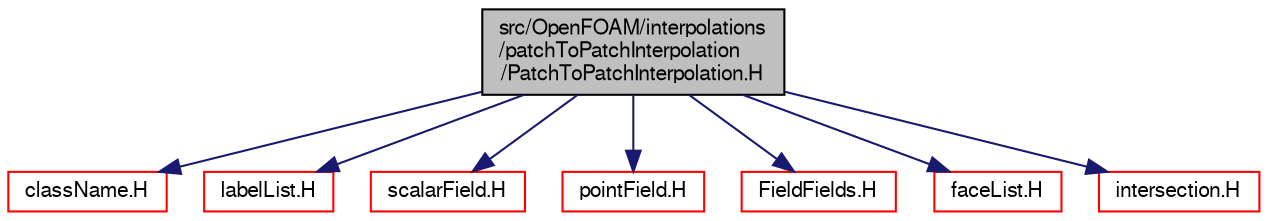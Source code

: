 digraph "src/OpenFOAM/interpolations/patchToPatchInterpolation/PatchToPatchInterpolation.H"
{
  bgcolor="transparent";
  edge [fontname="FreeSans",fontsize="10",labelfontname="FreeSans",labelfontsize="10"];
  node [fontname="FreeSans",fontsize="10",shape=record];
  Node0 [label="src/OpenFOAM/interpolations\l/patchToPatchInterpolation\l/PatchToPatchInterpolation.H",height=0.2,width=0.4,color="black", fillcolor="grey75", style="filled", fontcolor="black"];
  Node0 -> Node1 [color="midnightblue",fontsize="10",style="solid",fontname="FreeSans"];
  Node1 [label="className.H",height=0.2,width=0.4,color="red",URL="$a09335.html",tooltip="Macro definitions for declaring ClassName(), NamespaceName(), etc. "];
  Node0 -> Node21 [color="midnightblue",fontsize="10",style="solid",fontname="FreeSans"];
  Node21 [label="labelList.H",height=0.2,width=0.4,color="red",URL="$a12380.html"];
  Node0 -> Node53 [color="midnightblue",fontsize="10",style="solid",fontname="FreeSans"];
  Node53 [label="scalarField.H",height=0.2,width=0.4,color="red",URL="$a09656.html"];
  Node0 -> Node81 [color="midnightblue",fontsize="10",style="solid",fontname="FreeSans"];
  Node81 [label="pointField.H",height=0.2,width=0.4,color="red",URL="$a12062.html"];
  Node0 -> Node107 [color="midnightblue",fontsize="10",style="solid",fontname="FreeSans"];
  Node107 [label="FieldFields.H",height=0.2,width=0.4,color="red",URL="$a09491.html"];
  Node0 -> Node117 [color="midnightblue",fontsize="10",style="solid",fontname="FreeSans"];
  Node117 [label="faceList.H",height=0.2,width=0.4,color="red",URL="$a11342.html"];
  Node0 -> Node151 [color="midnightblue",fontsize="10",style="solid",fontname="FreeSans"];
  Node151 [label="intersection.H",height=0.2,width=0.4,color="red",URL="$a12101.html"];
}
